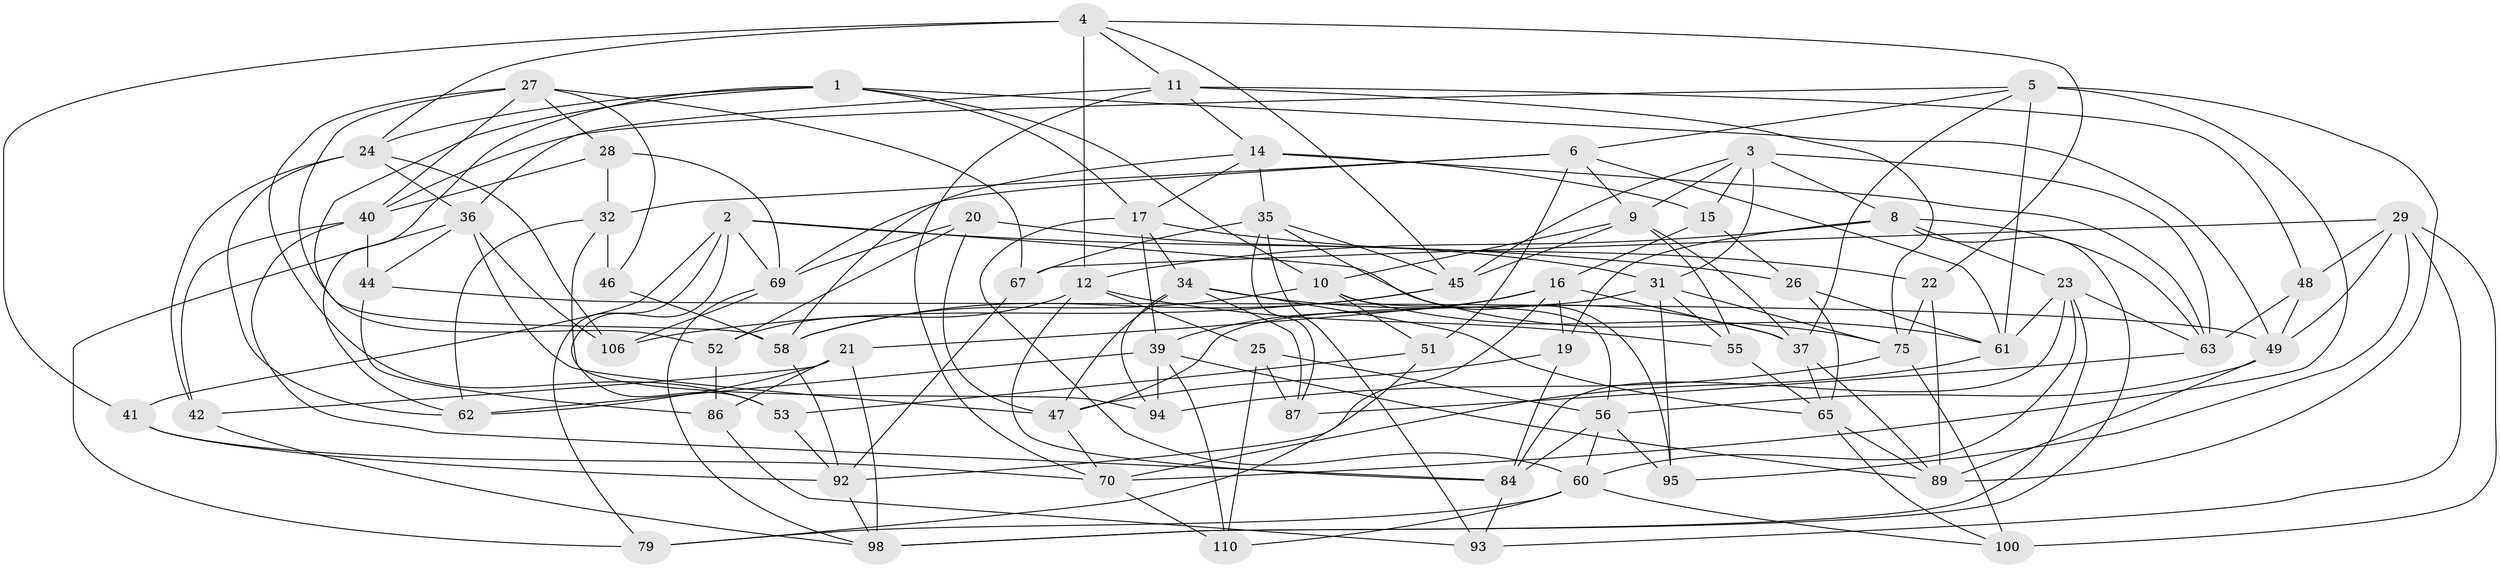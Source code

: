 // original degree distribution, {4: 1.0}
// Generated by graph-tools (version 1.1) at 2025/11/02/27/25 16:11:42]
// undirected, 70 vertices, 182 edges
graph export_dot {
graph [start="1"]
  node [color=gray90,style=filled];
  1 [super="+97"];
  2 [super="+33"];
  3 [super="+38"];
  4 [super="+96"];
  5 [super="+7"];
  6 [super="+76"];
  8 [super="+18"];
  9 [super="+112"];
  10 [super="+80"];
  11 [super="+13"];
  12 [super="+66"];
  14 [super="+88"];
  15;
  16 [super="+59"];
  17 [super="+57"];
  19;
  20;
  21 [super="+111"];
  22;
  23 [super="+107"];
  24 [super="+81"];
  25;
  26;
  27 [super="+30"];
  28;
  29 [super="+74"];
  31 [super="+77"];
  32 [super="+90"];
  34 [super="+43"];
  35 [super="+83"];
  36 [super="+91"];
  37 [super="+50"];
  39 [super="+108"];
  40 [super="+54"];
  41;
  42;
  44;
  45 [super="+78"];
  46;
  47 [super="+103"];
  48;
  49 [super="+82"];
  51;
  52;
  53;
  55;
  56 [super="+104"];
  58 [super="+72"];
  60 [super="+68"];
  61 [super="+114"];
  62 [super="+64"];
  63 [super="+101"];
  65 [super="+71"];
  67;
  69 [super="+73"];
  70 [super="+85"];
  75 [super="+99"];
  79;
  84 [super="+102"];
  86;
  87;
  89 [super="+105"];
  92 [super="+109"];
  93;
  94;
  95;
  98 [super="+113"];
  100;
  106;
  110;
  1 -- 10;
  1 -- 17;
  1 -- 24;
  1 -- 52;
  1 -- 62;
  1 -- 49;
  2 -- 61;
  2 -- 26;
  2 -- 53;
  2 -- 41;
  2 -- 69;
  2 -- 79;
  3 -- 9;
  3 -- 45;
  3 -- 8;
  3 -- 63;
  3 -- 15;
  3 -- 31;
  4 -- 45;
  4 -- 12;
  4 -- 24;
  4 -- 41;
  4 -- 11;
  4 -- 22;
  5 -- 89;
  5 -- 37;
  5 -- 70;
  5 -- 40;
  5 -- 61;
  5 -- 6;
  6 -- 51;
  6 -- 61;
  6 -- 32;
  6 -- 9;
  6 -- 69;
  8 -- 19;
  8 -- 23;
  8 -- 12;
  8 -- 98;
  8 -- 63;
  9 -- 45;
  9 -- 10;
  9 -- 37;
  9 -- 55;
  10 -- 75;
  10 -- 56;
  10 -- 51;
  10 -- 58;
  11 -- 14;
  11 -- 75;
  11 -- 48;
  11 -- 36;
  11 -- 70;
  12 -- 55;
  12 -- 25;
  12 -- 52;
  12 -- 84;
  14 -- 15;
  14 -- 63;
  14 -- 17;
  14 -- 58;
  14 -- 35;
  15 -- 26;
  15 -- 16;
  16 -- 37;
  16 -- 92;
  16 -- 19;
  16 -- 21;
  16 -- 39;
  17 -- 22;
  17 -- 60;
  17 -- 34;
  17 -- 39;
  19 -- 84;
  19 -- 47;
  20 -- 47;
  20 -- 31;
  20 -- 52;
  20 -- 69;
  21 -- 98;
  21 -- 86;
  21 -- 62 [weight=2];
  21 -- 42;
  22 -- 75;
  22 -- 89;
  23 -- 63;
  23 -- 61;
  23 -- 84;
  23 -- 60;
  23 -- 98;
  24 -- 42;
  24 -- 62;
  24 -- 106;
  24 -- 36;
  25 -- 87;
  25 -- 110;
  25 -- 56;
  26 -- 61;
  26 -- 65;
  27 -- 53;
  27 -- 46;
  27 -- 40;
  27 -- 67;
  27 -- 28;
  27 -- 58;
  28 -- 32;
  28 -- 40;
  28 -- 69;
  29 -- 93;
  29 -- 49;
  29 -- 100;
  29 -- 48;
  29 -- 67;
  29 -- 95;
  31 -- 95;
  31 -- 47;
  31 -- 75;
  31 -- 55;
  32 -- 46 [weight=2];
  32 -- 94;
  32 -- 62;
  34 -- 94;
  34 -- 37;
  34 -- 65;
  34 -- 87;
  34 -- 47;
  35 -- 95;
  35 -- 67;
  35 -- 93;
  35 -- 87;
  35 -- 45;
  36 -- 79;
  36 -- 47;
  36 -- 106;
  36 -- 44;
  37 -- 89;
  37 -- 65;
  39 -- 110;
  39 -- 94;
  39 -- 62;
  39 -- 89;
  40 -- 84;
  40 -- 44;
  40 -- 42;
  41 -- 92;
  41 -- 70;
  42 -- 98;
  44 -- 86;
  44 -- 49;
  45 -- 106;
  45 -- 58;
  46 -- 58;
  47 -- 70;
  48 -- 63;
  48 -- 49;
  49 -- 89;
  49 -- 56;
  51 -- 79;
  51 -- 53;
  52 -- 86;
  53 -- 92;
  55 -- 65;
  56 -- 95;
  56 -- 84;
  56 -- 60;
  58 -- 92;
  60 -- 100;
  60 -- 110;
  60 -- 79;
  61 -- 70;
  63 -- 87;
  65 -- 89;
  65 -- 100;
  67 -- 92;
  69 -- 106;
  69 -- 98;
  70 -- 110;
  75 -- 100;
  75 -- 94;
  84 -- 93;
  86 -- 93;
  92 -- 98;
}
